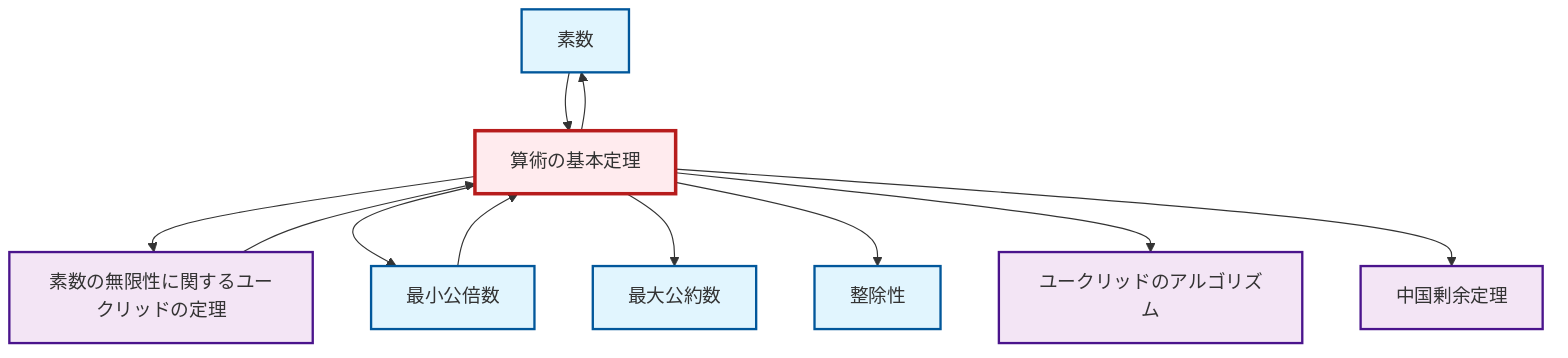 graph TD
    classDef definition fill:#e1f5fe,stroke:#01579b,stroke-width:2px
    classDef theorem fill:#f3e5f5,stroke:#4a148c,stroke-width:2px
    classDef axiom fill:#fff3e0,stroke:#e65100,stroke-width:2px
    classDef example fill:#e8f5e9,stroke:#1b5e20,stroke-width:2px
    classDef current fill:#ffebee,stroke:#b71c1c,stroke-width:3px
    def-prime["素数"]:::definition
    thm-euclidean-algorithm["ユークリッドのアルゴリズム"]:::theorem
    def-gcd["最大公約数"]:::definition
    def-divisibility["整除性"]:::definition
    def-lcm["最小公倍数"]:::definition
    thm-fundamental-arithmetic["算術の基本定理"]:::theorem
    thm-euclid-infinitude-primes["素数の無限性に関するユークリッドの定理"]:::theorem
    thm-chinese-remainder["中国剰余定理"]:::theorem
    thm-fundamental-arithmetic --> thm-euclid-infinitude-primes
    thm-fundamental-arithmetic --> def-lcm
    thm-fundamental-arithmetic --> def-gcd
    thm-fundamental-arithmetic --> def-prime
    thm-fundamental-arithmetic --> def-divisibility
    thm-fundamental-arithmetic --> thm-euclidean-algorithm
    thm-fundamental-arithmetic --> thm-chinese-remainder
    def-prime --> thm-fundamental-arithmetic
    thm-euclid-infinitude-primes --> thm-fundamental-arithmetic
    def-lcm --> thm-fundamental-arithmetic
    class thm-fundamental-arithmetic current